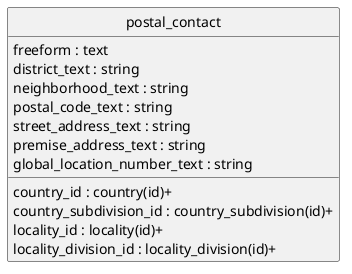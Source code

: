 @startuml uml
skinparam monochrome true
skinparam linetype ortho
hide circle

entity postal_contact {
  freeform : text
  country_id : country(id)+
  country_subdivision_id : country_subdivision(id)+
  district_text : string
  locality_id : locality(id)+
  locality_division_id : locality_division(id)+
  neighborhood_text : string
  postal_code_text : string
  street_address_text : string
  premise_address_text : string
  global_location_number_text : string
}

@enduml
